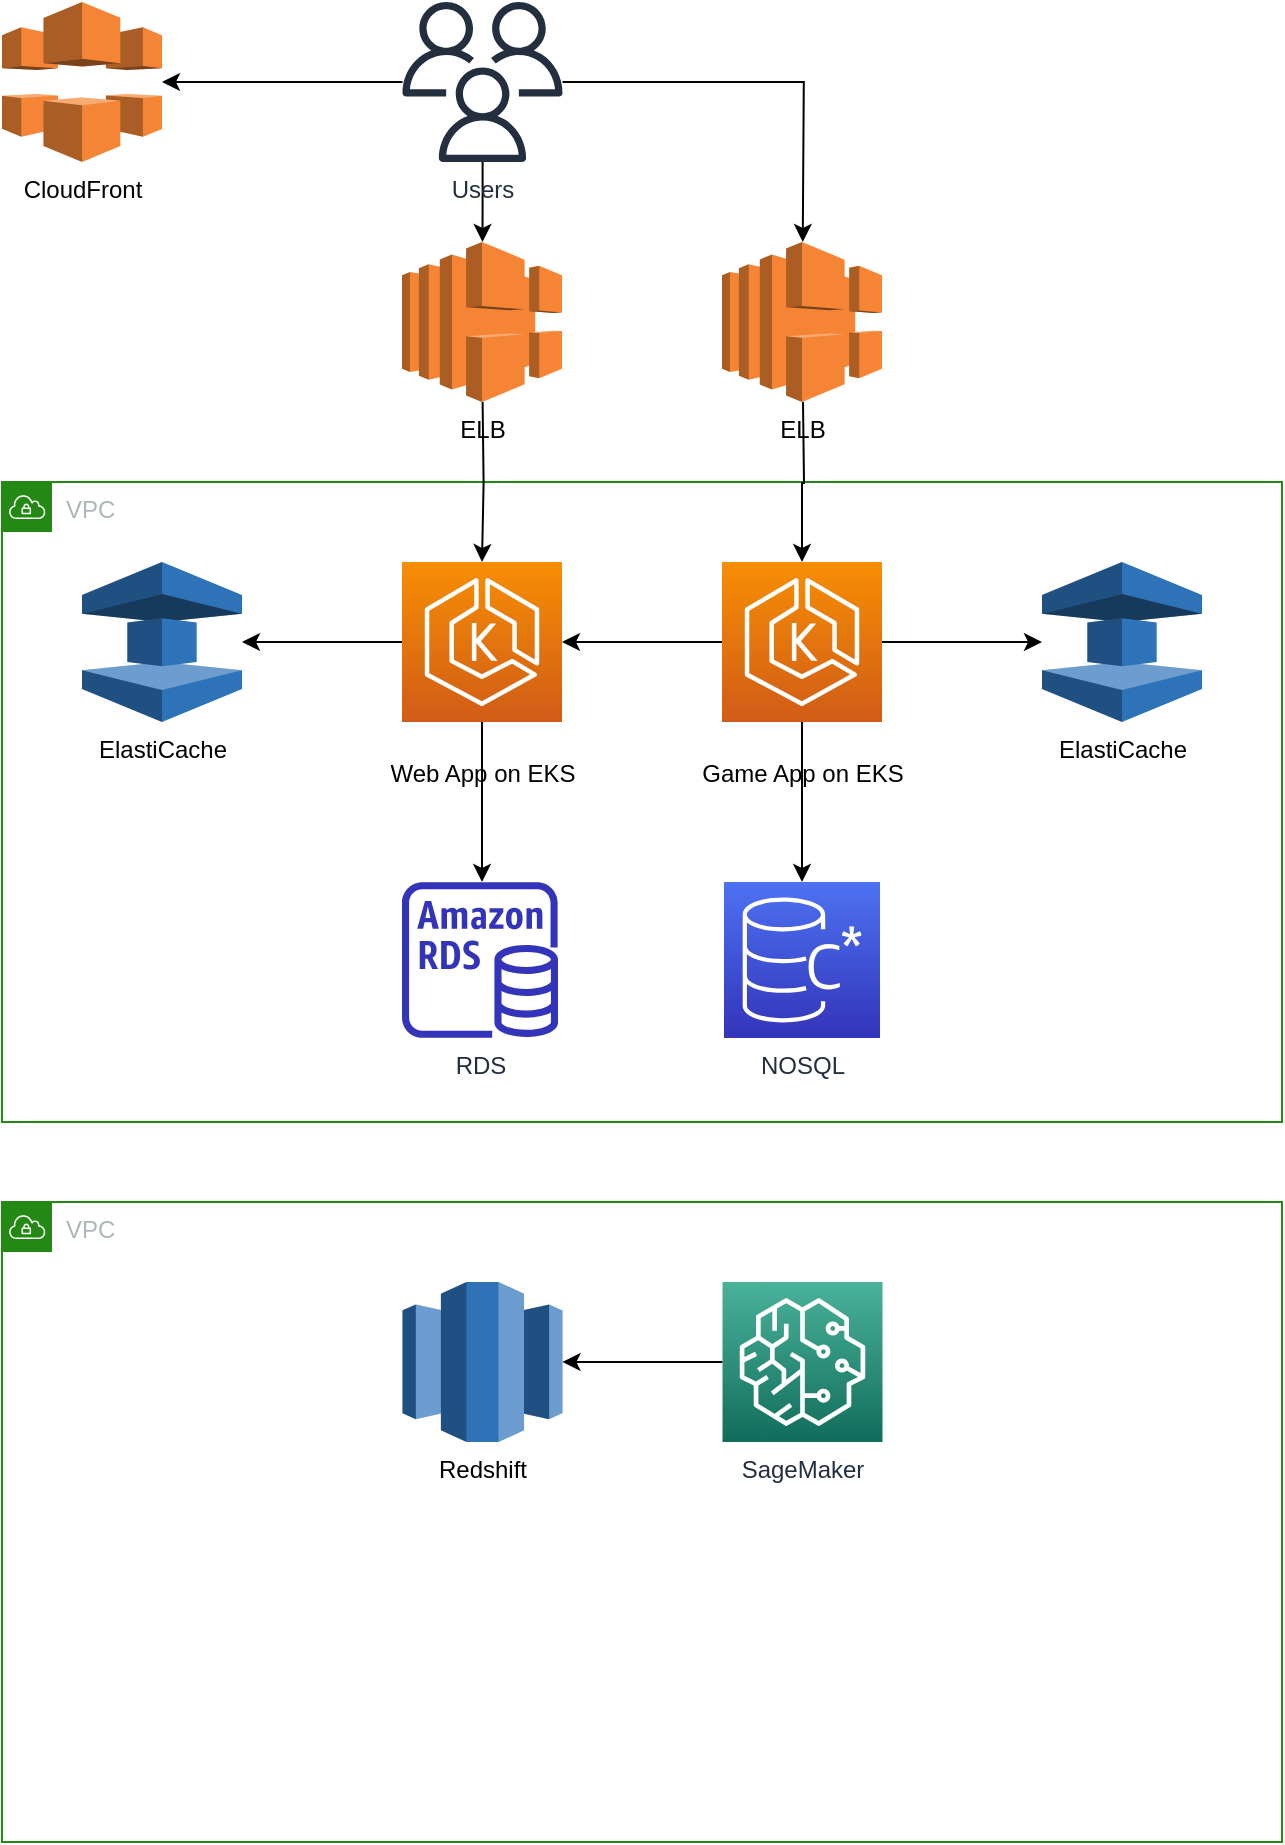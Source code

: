 <mxfile version="13.4.2"><diagram id="jxhVT8eA0GFdKLf_WSMm" name="Page-1"><mxGraphModel dx="1422" dy="1778" grid="1" gridSize="10" guides="1" tooltips="1" connect="1" arrows="1" fold="1" page="1" pageScale="1" pageWidth="850" pageHeight="1100" math="0" shadow="0"><root><mxCell id="0"/><mxCell id="1" parent="0"/><mxCell id="5kyzbY3bZNhWRb1QYKzo-51" value="VPC" style="points=[[0,0],[0.25,0],[0.5,0],[0.75,0],[1,0],[1,0.25],[1,0.5],[1,0.75],[1,1],[0.75,1],[0.5,1],[0.25,1],[0,1],[0,0.75],[0,0.5],[0,0.25]];outlineConnect=0;gradientColor=none;html=1;whiteSpace=wrap;fontSize=12;fontStyle=0;shape=mxgraph.aws4.group;grIcon=mxgraph.aws4.group_vpc;strokeColor=#248814;fillColor=none;verticalAlign=top;align=left;spacingLeft=30;fontColor=#AAB7B8;dashed=0;" vertex="1" parent="1"><mxGeometry x="120" y="400" width="640" height="320" as="geometry"/></mxCell><mxCell id="5kyzbY3bZNhWRb1QYKzo-25" value="VPC" style="points=[[0,0],[0.25,0],[0.5,0],[0.75,0],[1,0],[1,0.25],[1,0.5],[1,0.75],[1,1],[0.75,1],[0.5,1],[0.25,1],[0,1],[0,0.75],[0,0.5],[0,0.25]];outlineConnect=0;gradientColor=none;html=1;whiteSpace=wrap;fontSize=12;fontStyle=0;shape=mxgraph.aws4.group;grIcon=mxgraph.aws4.group_vpc;strokeColor=#248814;fillColor=none;verticalAlign=top;align=left;spacingLeft=30;fontColor=#AAB7B8;dashed=0;" vertex="1" parent="1"><mxGeometry x="120" y="40" width="640" height="320" as="geometry"/></mxCell><mxCell id="rzSPXegvR-j_kVv5Dy3s-1" value="ElastiCache" style="outlineConnect=0;dashed=0;verticalLabelPosition=bottom;verticalAlign=top;align=center;html=1;shape=mxgraph.aws3.elasticache;fillColor=#2E73B8;gradientColor=none;" parent="1" vertex="1"><mxGeometry x="160" y="80" width="80" height="80" as="geometry"/></mxCell><mxCell id="5kyzbY3bZNhWRb1QYKzo-23" style="edgeStyle=orthogonalEdgeStyle;rounded=0;orthogonalLoop=1;jettySize=auto;html=1;" edge="1" parent="1" target="5kyzbY3bZNhWRb1QYKzo-20"><mxGeometry relative="1" as="geometry"><mxPoint x="360.3" as="sourcePoint"/></mxGeometry></mxCell><mxCell id="5kyzbY3bZNhWRb1QYKzo-14" style="edgeStyle=orthogonalEdgeStyle;rounded=0;orthogonalLoop=1;jettySize=auto;html=1;entryX=0.5;entryY=0;entryDx=0;entryDy=0;entryPerimeter=0;" edge="1" parent="1" source="5kyzbY3bZNhWRb1QYKzo-13"><mxGeometry relative="1" as="geometry"><mxPoint x="360.25" y="-80" as="targetPoint"/></mxGeometry></mxCell><mxCell id="5kyzbY3bZNhWRb1QYKzo-18" style="edgeStyle=orthogonalEdgeStyle;rounded=0;orthogonalLoop=1;jettySize=auto;html=1;entryX=0.5;entryY=0;entryDx=0;entryDy=0;entryPerimeter=0;" edge="1" parent="1" source="5kyzbY3bZNhWRb1QYKzo-13"><mxGeometry relative="1" as="geometry"><mxPoint x="520.375" y="-80" as="targetPoint"/></mxGeometry></mxCell><mxCell id="5kyzbY3bZNhWRb1QYKzo-40" style="edgeStyle=orthogonalEdgeStyle;rounded=0;orthogonalLoop=1;jettySize=auto;html=1;entryX=1;entryY=0.5;entryDx=0;entryDy=0;" edge="1" parent="1" source="5kyzbY3bZNhWRb1QYKzo-13"><mxGeometry relative="1" as="geometry"><mxPoint x="200" y="-160" as="targetPoint"/></mxGeometry></mxCell><mxCell id="5kyzbY3bZNhWRb1QYKzo-13" value="Users" style="outlineConnect=0;fontColor=#232F3E;gradientColor=none;fillColor=#232F3E;strokeColor=none;dashed=0;verticalLabelPosition=bottom;verticalAlign=top;align=center;html=1;fontSize=12;fontStyle=0;aspect=fixed;pointerEvents=1;shape=mxgraph.aws4.users;" vertex="1" parent="1"><mxGeometry x="320.25" y="-200" width="80" height="80" as="geometry"/></mxCell><mxCell id="5kyzbY3bZNhWRb1QYKzo-24" style="edgeStyle=orthogonalEdgeStyle;rounded=0;orthogonalLoop=1;jettySize=auto;html=1;" edge="1" parent="1" target="5kyzbY3bZNhWRb1QYKzo-22"><mxGeometry relative="1" as="geometry"><mxPoint x="520.5" as="sourcePoint"/></mxGeometry></mxCell><mxCell id="5kyzbY3bZNhWRb1QYKzo-21" style="edgeStyle=orthogonalEdgeStyle;rounded=0;orthogonalLoop=1;jettySize=auto;html=1;" edge="1" parent="1" source="5kyzbY3bZNhWRb1QYKzo-20" target="rzSPXegvR-j_kVv5Dy3s-1"><mxGeometry relative="1" as="geometry"/></mxCell><mxCell id="5kyzbY3bZNhWRb1QYKzo-30" style="edgeStyle=orthogonalEdgeStyle;rounded=0;orthogonalLoop=1;jettySize=auto;html=1;" edge="1" parent="1" source="5kyzbY3bZNhWRb1QYKzo-20"><mxGeometry relative="1" as="geometry"><mxPoint x="360" y="240" as="targetPoint"/></mxGeometry></mxCell><mxCell id="5kyzbY3bZNhWRb1QYKzo-20" value="&lt;p&gt;&lt;span style=&quot;color: rgb(0 , 0 , 0)&quot;&gt;Web App on EKS&lt;/span&gt;&lt;/p&gt;" style="outlineConnect=0;fontColor=#232F3E;gradientColor=#F78E04;gradientDirection=north;fillColor=#D05C17;strokeColor=#ffffff;dashed=0;verticalLabelPosition=bottom;verticalAlign=top;align=center;html=1;fontSize=12;fontStyle=0;aspect=fixed;shape=mxgraph.aws4.resourceIcon;resIcon=mxgraph.aws4.eks;" vertex="1" parent="1"><mxGeometry x="320" y="80" width="80" height="80" as="geometry"/></mxCell><mxCell id="5kyzbY3bZNhWRb1QYKzo-26" style="edgeStyle=orthogonalEdgeStyle;rounded=0;orthogonalLoop=1;jettySize=auto;html=1;" edge="1" parent="1" source="5kyzbY3bZNhWRb1QYKzo-22" target="5kyzbY3bZNhWRb1QYKzo-20"><mxGeometry relative="1" as="geometry"/></mxCell><mxCell id="5kyzbY3bZNhWRb1QYKzo-28" style="edgeStyle=orthogonalEdgeStyle;rounded=0;orthogonalLoop=1;jettySize=auto;html=1;" edge="1" parent="1" source="5kyzbY3bZNhWRb1QYKzo-22" target="5kyzbY3bZNhWRb1QYKzo-27"><mxGeometry relative="1" as="geometry"/></mxCell><mxCell id="5kyzbY3bZNhWRb1QYKzo-35" style="edgeStyle=orthogonalEdgeStyle;rounded=0;orthogonalLoop=1;jettySize=auto;html=1;" edge="1" parent="1" source="5kyzbY3bZNhWRb1QYKzo-22"><mxGeometry relative="1" as="geometry"><mxPoint x="520" y="240" as="targetPoint"/></mxGeometry></mxCell><mxCell id="5kyzbY3bZNhWRb1QYKzo-22" value="&lt;p&gt;&lt;span style=&quot;color: rgb(0 , 0 , 0)&quot;&gt;Game App on EKS&lt;/span&gt;&lt;/p&gt;" style="outlineConnect=0;fontColor=#232F3E;gradientColor=#F78E04;gradientDirection=north;fillColor=#D05C17;strokeColor=#ffffff;dashed=0;verticalLabelPosition=bottom;verticalAlign=top;align=center;html=1;fontSize=12;fontStyle=0;aspect=fixed;shape=mxgraph.aws4.resourceIcon;resIcon=mxgraph.aws4.eks;" vertex="1" parent="1"><mxGeometry x="480" y="80" width="80" height="80" as="geometry"/></mxCell><mxCell id="5kyzbY3bZNhWRb1QYKzo-27" value="ElastiCache" style="outlineConnect=0;dashed=0;verticalLabelPosition=bottom;verticalAlign=top;align=center;html=1;shape=mxgraph.aws3.elasticache;fillColor=#2E73B8;gradientColor=none;" vertex="1" parent="1"><mxGeometry x="640" y="80" width="80" height="80" as="geometry"/></mxCell><mxCell id="5kyzbY3bZNhWRb1QYKzo-41" value="CloudFront" style="outlineConnect=0;dashed=0;verticalLabelPosition=bottom;verticalAlign=top;align=center;html=1;shape=mxgraph.aws3.cloudfront;fillColor=#F58536;gradientColor=none;" vertex="1" parent="1"><mxGeometry x="120" y="-200" width="80" height="80" as="geometry"/></mxCell><mxCell id="5kyzbY3bZNhWRb1QYKzo-42" value="ELB" style="outlineConnect=0;dashed=0;verticalLabelPosition=bottom;verticalAlign=top;align=center;html=1;shape=mxgraph.aws3.elastic_load_balancing;fillColor=#F58534;gradientColor=none;" vertex="1" parent="1"><mxGeometry x="320" y="-80" width="80" height="80" as="geometry"/></mxCell><mxCell id="5kyzbY3bZNhWRb1QYKzo-43" value="ELB" style="outlineConnect=0;dashed=0;verticalLabelPosition=bottom;verticalAlign=top;align=center;html=1;shape=mxgraph.aws3.elastic_load_balancing;fillColor=#F58534;gradientColor=none;" vertex="1" parent="1"><mxGeometry x="480" y="-80" width="80" height="80" as="geometry"/></mxCell><mxCell id="5kyzbY3bZNhWRb1QYKzo-47" value="RDS" style="outlineConnect=0;fontColor=#232F3E;gradientColor=none;fillColor=#3334B9;strokeColor=none;dashed=0;verticalLabelPosition=bottom;verticalAlign=top;align=center;html=1;fontSize=12;fontStyle=0;aspect=fixed;pointerEvents=1;shape=mxgraph.aws4.rds_instance;" vertex="1" parent="1"><mxGeometry x="320" y="240" width="78" height="78" as="geometry"/></mxCell><mxCell id="5kyzbY3bZNhWRb1QYKzo-48" value="NOSQL" style="outlineConnect=0;fontColor=#232F3E;gradientColor=#4D72F3;gradientDirection=north;fillColor=#3334B9;strokeColor=#ffffff;dashed=0;verticalLabelPosition=bottom;verticalAlign=top;align=center;html=1;fontSize=12;fontStyle=0;aspect=fixed;shape=mxgraph.aws4.resourceIcon;resIcon=mxgraph.aws4.managed_apache_cassandra_service;" vertex="1" parent="1"><mxGeometry x="481" y="240" width="78" height="78" as="geometry"/></mxCell><mxCell id="5kyzbY3bZNhWRb1QYKzo-50" value="Redshift" style="outlineConnect=0;dashed=0;verticalLabelPosition=bottom;verticalAlign=top;align=center;html=1;shape=mxgraph.aws3.redshift;fillColor=#2E73B8;gradientColor=none;" vertex="1" parent="1"><mxGeometry x="320.25" y="440" width="80" height="80" as="geometry"/></mxCell><mxCell id="5kyzbY3bZNhWRb1QYKzo-53" style="edgeStyle=orthogonalEdgeStyle;rounded=0;orthogonalLoop=1;jettySize=auto;html=1;" edge="1" parent="1" source="5kyzbY3bZNhWRb1QYKzo-52" target="5kyzbY3bZNhWRb1QYKzo-50"><mxGeometry relative="1" as="geometry"/></mxCell><mxCell id="5kyzbY3bZNhWRb1QYKzo-52" value="SageMaker" style="outlineConnect=0;fontColor=#232F3E;gradientColor=#4AB29A;gradientDirection=north;fillColor=#116D5B;strokeColor=#ffffff;dashed=0;verticalLabelPosition=bottom;verticalAlign=top;align=center;html=1;fontSize=12;fontStyle=0;aspect=fixed;shape=mxgraph.aws4.resourceIcon;resIcon=mxgraph.aws4.sagemaker;" vertex="1" parent="1"><mxGeometry x="480.25" y="440" width="80" height="80" as="geometry"/></mxCell></root></mxGraphModel></diagram></mxfile>